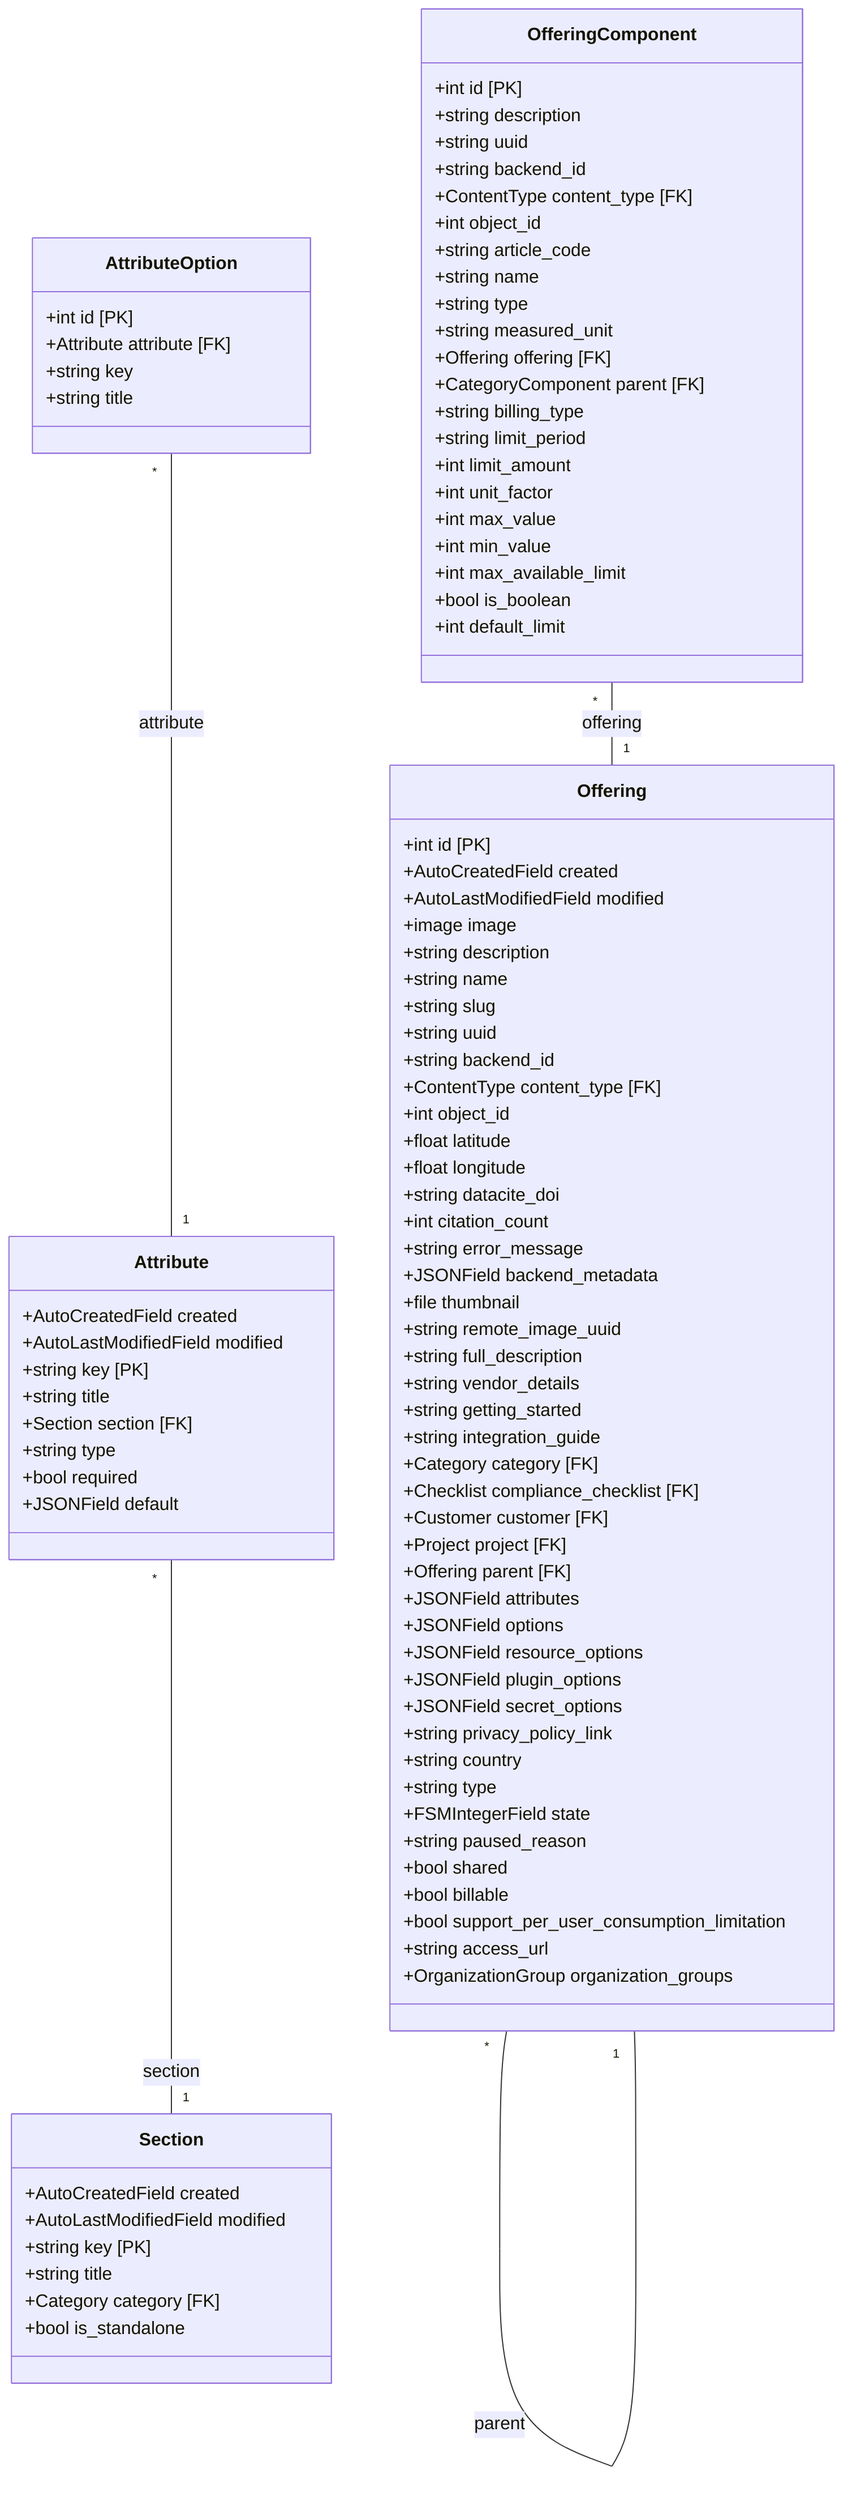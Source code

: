 classDiagram
    direction TB
    class Section {
        +AutoCreatedField created
        +AutoLastModifiedField modified
        +string key [PK]
        +string title
        +Category category [FK]
        +bool is_standalone
    }
    class Attribute {
        +AutoCreatedField created
        +AutoLastModifiedField modified
        +string key [PK]
        +string title
        +Section section [FK]
        +string type
        +bool required
        +JSONField default
    }
    class AttributeOption {
        +int id [PK]
        +Attribute attribute [FK]
        +string key
        +string title
    }
    class Offering {
        +int id [PK]
        +AutoCreatedField created
        +AutoLastModifiedField modified
        +image image
        +string description
        +string name
        +string slug
        +string uuid
        +string backend_id
        +ContentType content_type [FK]
        +int object_id
        +float latitude
        +float longitude
        +string datacite_doi
        +int citation_count
        +string error_message
        +JSONField backend_metadata
        +file thumbnail
        +string remote_image_uuid
        +string full_description
        +string vendor_details
        +string getting_started
        +string integration_guide
        +Category category [FK]
        +Checklist compliance_checklist [FK]
        +Customer customer [FK]
        +Project project [FK]
        +Offering parent [FK]
        +JSONField attributes
        +JSONField options
        +JSONField resource_options
        +JSONField plugin_options
        +JSONField secret_options
        +string privacy_policy_link
        +string country
        +string type
        +FSMIntegerField state
        +string paused_reason
        +bool shared
        +bool billable
        +bool support_per_user_consumption_limitation
        +string access_url
        +OrganizationGroup organization_groups
    }
    class OfferingComponent {
        +int id [PK]
        +string description
        +string uuid
        +string backend_id
        +ContentType content_type [FK]
        +int object_id
        +string article_code
        +string name
        +string type
        +string measured_unit
        +Offering offering [FK]
        +CategoryComponent parent [FK]
        +string billing_type
        +string limit_period
        +int limit_amount
        +int unit_factor
        +int max_value
        +int min_value
        +int max_available_limit
        +bool is_boolean
        +int default_limit
    }
    Attribute "*" -- "1" Section : section
    AttributeOption "*" -- "1" Attribute : attribute
    Offering "*" -- "1" Offering : parent
    OfferingComponent "*" -- "1" Offering : offering
